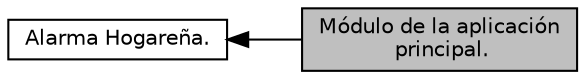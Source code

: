 digraph "Módulo de la aplicación principal."
{
  edge [fontname="Helvetica",fontsize="10",labelfontname="Helvetica",labelfontsize="10"];
  node [fontname="Helvetica",fontsize="10",shape=box];
  rankdir=LR;
  Node1 [label="Módulo de la aplicación\l principal.",height=0.2,width=0.4,color="black", fillcolor="grey75", style="filled", fontcolor="black",tooltip="Este módulo corresponde a la aplicación principal."];
  Node2 [label="Alarma Hogareña.",height=0.2,width=0.4,color="black", fillcolor="white", style="filled",URL="$group___p_r_o_y_e_c_t_o.html",tooltip="Alarma Hogareña con dos sensores."];
  Node2->Node1 [shape=plaintext, dir="back", style="solid"];
}

